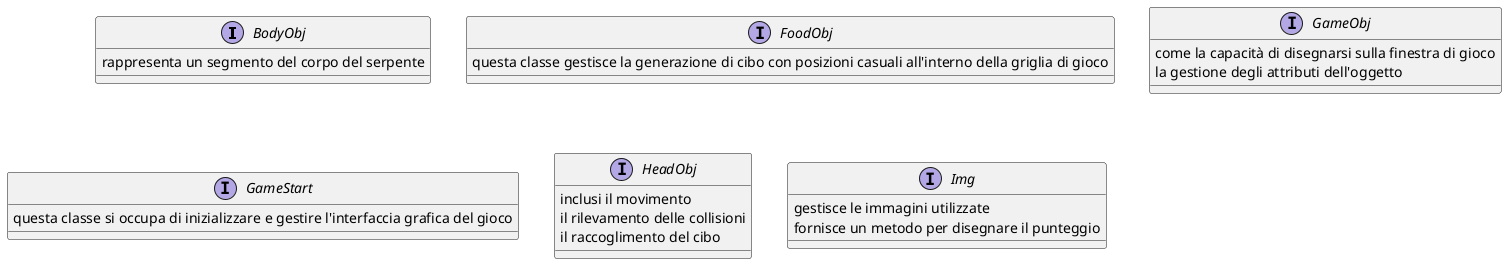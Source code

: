 @startuml



interface BodyObj {
	rappresenta un segmento del corpo del serpente

}

interface FoodObj {
    	questa classe gestisce la generazione di cibo con posizioni casuali all'interno della griglia di gioco

}

interface GameObj {
    come la capacità di disegnarsi sulla finestra di gioco 
	la gestione degli attributi dell'oggetto
}
	
interface GameStart {
    	
        questa classe si occupa di inizializzare e gestire l'interfaccia grafica del gioco

}

interface HeadObj {
    	
    inclusi il movimento
	il rilevamento delle collisioni
	il raccoglimento del cibo
}

interface Img {
    	
    gestisce le immagini utilizzate
	fornisce un metodo per disegnare il punteggio
}


@enduml
